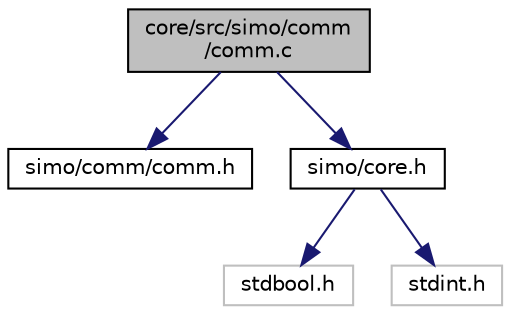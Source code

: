 digraph "core/src/simo/comm/comm.c"
{
 // LATEX_PDF_SIZE
  edge [fontname="Helvetica",fontsize="10",labelfontname="Helvetica",labelfontsize="10"];
  node [fontname="Helvetica",fontsize="10",shape=record];
  Node1 [label="core/src/simo/comm\l/comm.c",height=0.2,width=0.4,color="black", fillcolor="grey75", style="filled", fontcolor="black",tooltip="API para la comunicacion del sistema."];
  Node1 -> Node2 [color="midnightblue",fontsize="10",style="solid",fontname="Helvetica"];
  Node2 [label="simo/comm/comm.h",height=0.2,width=0.4,color="black", fillcolor="white", style="filled",URL="$comm_8h.html",tooltip="Modulo de capa 2 que sirve para gestionar comunicacion mediante hardware externo."];
  Node1 -> Node3 [color="midnightblue",fontsize="10",style="solid",fontname="Helvetica"];
  Node3 [label="simo/core.h",height=0.2,width=0.4,color="black", fillcolor="white", style="filled",URL="$core_8h.html",tooltip="Core de la aplicacion. En este archivo van elementos indispensables para la aplicacion...."];
  Node3 -> Node4 [color="midnightblue",fontsize="10",style="solid",fontname="Helvetica"];
  Node4 [label="stdbool.h",height=0.2,width=0.4,color="grey75", fillcolor="white", style="filled",tooltip=" "];
  Node3 -> Node5 [color="midnightblue",fontsize="10",style="solid",fontname="Helvetica"];
  Node5 [label="stdint.h",height=0.2,width=0.4,color="grey75", fillcolor="white", style="filled",tooltip=" "];
}
